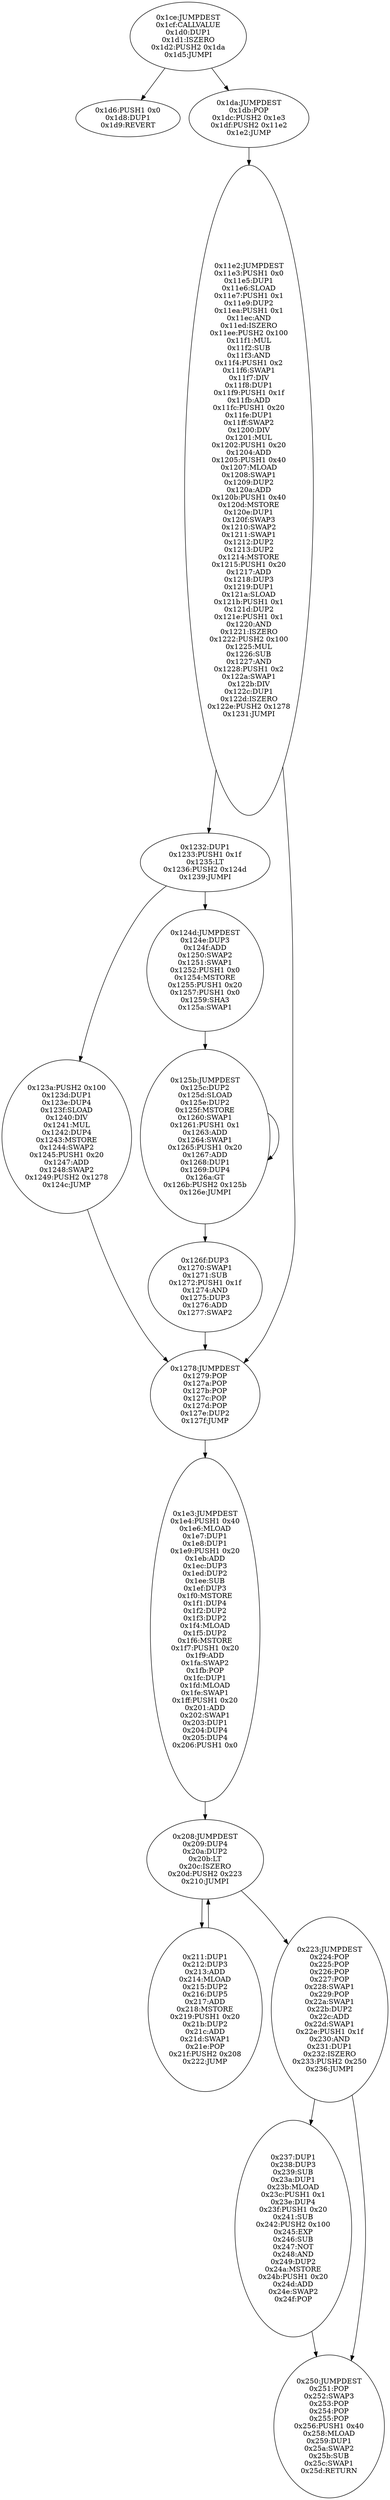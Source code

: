 digraph{
462[label="0x1ce:JUMPDEST
0x1cf:CALLVALUE
0x1d0:DUP1
0x1d1:ISZERO
0x1d2:PUSH2 0x1da
0x1d5:JUMPI"]
462 -> 470
462 -> 474
470[label="0x1d6:PUSH1 0x0
0x1d8:DUP1
0x1d9:REVERT"]
474[label="0x1da:JUMPDEST
0x1db:POP
0x1dc:PUSH2 0x1e3
0x1df:PUSH2 0x11e2
0x1e2:JUMP"]
474 -> 4578
4578[label="0x11e2:JUMPDEST
0x11e3:PUSH1 0x0
0x11e5:DUP1
0x11e6:SLOAD
0x11e7:PUSH1 0x1
0x11e9:DUP2
0x11ea:PUSH1 0x1
0x11ec:AND
0x11ed:ISZERO
0x11ee:PUSH2 0x100
0x11f1:MUL
0x11f2:SUB
0x11f3:AND
0x11f4:PUSH1 0x2
0x11f6:SWAP1
0x11f7:DIV
0x11f8:DUP1
0x11f9:PUSH1 0x1f
0x11fb:ADD
0x11fc:PUSH1 0x20
0x11fe:DUP1
0x11ff:SWAP2
0x1200:DIV
0x1201:MUL
0x1202:PUSH1 0x20
0x1204:ADD
0x1205:PUSH1 0x40
0x1207:MLOAD
0x1208:SWAP1
0x1209:DUP2
0x120a:ADD
0x120b:PUSH1 0x40
0x120d:MSTORE
0x120e:DUP1
0x120f:SWAP3
0x1210:SWAP2
0x1211:SWAP1
0x1212:DUP2
0x1213:DUP2
0x1214:MSTORE
0x1215:PUSH1 0x20
0x1217:ADD
0x1218:DUP3
0x1219:DUP1
0x121a:SLOAD
0x121b:PUSH1 0x1
0x121d:DUP2
0x121e:PUSH1 0x1
0x1220:AND
0x1221:ISZERO
0x1222:PUSH2 0x100
0x1225:MUL
0x1226:SUB
0x1227:AND
0x1228:PUSH1 0x2
0x122a:SWAP1
0x122b:DIV
0x122c:DUP1
0x122d:ISZERO
0x122e:PUSH2 0x1278
0x1231:JUMPI"]
4578 -> 4658
4578 -> 4728
4658[label="0x1232:DUP1
0x1233:PUSH1 0x1f
0x1235:LT
0x1236:PUSH2 0x124d
0x1239:JUMPI"]
4658 -> 4666
4658 -> 4685
4666[label="0x123a:PUSH2 0x100
0x123d:DUP1
0x123e:DUP4
0x123f:SLOAD
0x1240:DIV
0x1241:MUL
0x1242:DUP4
0x1243:MSTORE
0x1244:SWAP2
0x1245:PUSH1 0x20
0x1247:ADD
0x1248:SWAP2
0x1249:PUSH2 0x1278
0x124c:JUMP"]
4666 -> 4728
4685[label="0x124d:JUMPDEST
0x124e:DUP3
0x124f:ADD
0x1250:SWAP2
0x1251:SWAP1
0x1252:PUSH1 0x0
0x1254:MSTORE
0x1255:PUSH1 0x20
0x1257:PUSH1 0x0
0x1259:SHA3
0x125a:SWAP1"]
4685 -> 4699
4699[label="0x125b:JUMPDEST
0x125c:DUP2
0x125d:SLOAD
0x125e:DUP2
0x125f:MSTORE
0x1260:SWAP1
0x1261:PUSH1 0x1
0x1263:ADD
0x1264:SWAP1
0x1265:PUSH1 0x20
0x1267:ADD
0x1268:DUP1
0x1269:DUP4
0x126a:GT
0x126b:PUSH2 0x125b
0x126e:JUMPI"]
4699 -> 4719
4699 -> 4699
4719[label="0x126f:DUP3
0x1270:SWAP1
0x1271:SUB
0x1272:PUSH1 0x1f
0x1274:AND
0x1275:DUP3
0x1276:ADD
0x1277:SWAP2"]
4719 -> 4728
4728[label="0x1278:JUMPDEST
0x1279:POP
0x127a:POP
0x127b:POP
0x127c:POP
0x127d:POP
0x127e:DUP2
0x127f:JUMP"]
4728 -> 483
483[label="0x1e3:JUMPDEST
0x1e4:PUSH1 0x40
0x1e6:MLOAD
0x1e7:DUP1
0x1e8:DUP1
0x1e9:PUSH1 0x20
0x1eb:ADD
0x1ec:DUP3
0x1ed:DUP2
0x1ee:SUB
0x1ef:DUP3
0x1f0:MSTORE
0x1f1:DUP4
0x1f2:DUP2
0x1f3:DUP2
0x1f4:MLOAD
0x1f5:DUP2
0x1f6:MSTORE
0x1f7:PUSH1 0x20
0x1f9:ADD
0x1fa:SWAP2
0x1fb:POP
0x1fc:DUP1
0x1fd:MLOAD
0x1fe:SWAP1
0x1ff:PUSH1 0x20
0x201:ADD
0x202:SWAP1
0x203:DUP1
0x204:DUP4
0x205:DUP4
0x206:PUSH1 0x0"]
483 -> 520
520[label="0x208:JUMPDEST
0x209:DUP4
0x20a:DUP2
0x20b:LT
0x20c:ISZERO
0x20d:PUSH2 0x223
0x210:JUMPI"]
520 -> 529
520 -> 547
529[label="0x211:DUP1
0x212:DUP3
0x213:ADD
0x214:MLOAD
0x215:DUP2
0x216:DUP5
0x217:ADD
0x218:MSTORE
0x219:PUSH1 0x20
0x21b:DUP2
0x21c:ADD
0x21d:SWAP1
0x21e:POP
0x21f:PUSH2 0x208
0x222:JUMP"]
529 -> 520
547[label="0x223:JUMPDEST
0x224:POP
0x225:POP
0x226:POP
0x227:POP
0x228:SWAP1
0x229:POP
0x22a:SWAP1
0x22b:DUP2
0x22c:ADD
0x22d:SWAP1
0x22e:PUSH1 0x1f
0x230:AND
0x231:DUP1
0x232:ISZERO
0x233:PUSH2 0x250
0x236:JUMPI"]
547 -> 567
547 -> 592
567[label="0x237:DUP1
0x238:DUP3
0x239:SUB
0x23a:DUP1
0x23b:MLOAD
0x23c:PUSH1 0x1
0x23e:DUP4
0x23f:PUSH1 0x20
0x241:SUB
0x242:PUSH2 0x100
0x245:EXP
0x246:SUB
0x247:NOT
0x248:AND
0x249:DUP2
0x24a:MSTORE
0x24b:PUSH1 0x20
0x24d:ADD
0x24e:SWAP2
0x24f:POP"]
567 -> 592
592[label="0x250:JUMPDEST
0x251:POP
0x252:SWAP3
0x253:POP
0x254:POP
0x255:POP
0x256:PUSH1 0x40
0x258:MLOAD
0x259:DUP1
0x25a:SWAP2
0x25b:SUB
0x25c:SWAP1
0x25d:RETURN"]

}